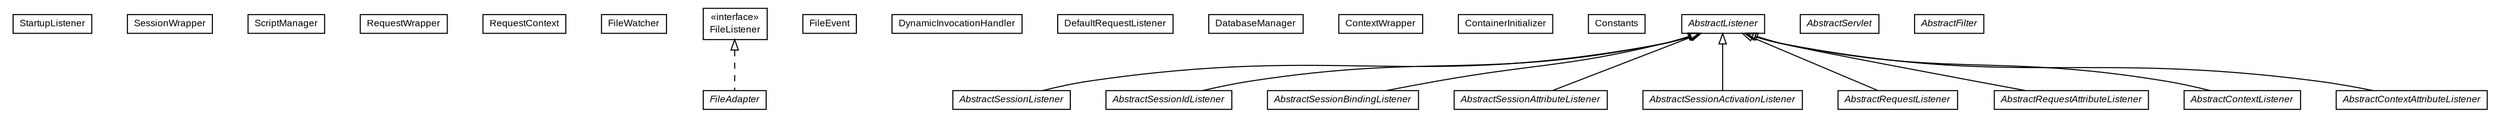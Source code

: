 #!/usr/local/bin/dot
#
# Class diagram 
# Generated by UMLGraph version R5_6-24-gf6e263 (http://www.umlgraph.org/)
#

digraph G {
	edge [fontname="arial",fontsize=10,labelfontname="arial",labelfontsize=10];
	node [fontname="arial",fontsize=10,shape=plaintext];
	nodesep=0.25;
	ranksep=0.5;
	// org.gservlet.StartupListener
	c0 [label=<<table title="org.gservlet.StartupListener" border="0" cellborder="1" cellspacing="0" cellpadding="2" port="p" href="./StartupListener.html">
		<tr><td><table border="0" cellspacing="0" cellpadding="1">
<tr><td align="center" balign="center"> StartupListener </td></tr>
		</table></td></tr>
		</table>>, URL="./StartupListener.html", fontname="arial", fontcolor="black", fontsize=9.0];
	// org.gservlet.SessionWrapper
	c1 [label=<<table title="org.gservlet.SessionWrapper" border="0" cellborder="1" cellspacing="0" cellpadding="2" port="p" href="./SessionWrapper.html">
		<tr><td><table border="0" cellspacing="0" cellpadding="1">
<tr><td align="center" balign="center"> SessionWrapper </td></tr>
		</table></td></tr>
		</table>>, URL="./SessionWrapper.html", fontname="arial", fontcolor="black", fontsize=9.0];
	// org.gservlet.ScriptManager
	c2 [label=<<table title="org.gservlet.ScriptManager" border="0" cellborder="1" cellspacing="0" cellpadding="2" port="p" href="./ScriptManager.html">
		<tr><td><table border="0" cellspacing="0" cellpadding="1">
<tr><td align="center" balign="center"> ScriptManager </td></tr>
		</table></td></tr>
		</table>>, URL="./ScriptManager.html", fontname="arial", fontcolor="black", fontsize=9.0];
	// org.gservlet.RequestWrapper
	c3 [label=<<table title="org.gservlet.RequestWrapper" border="0" cellborder="1" cellspacing="0" cellpadding="2" port="p" href="./RequestWrapper.html">
		<tr><td><table border="0" cellspacing="0" cellpadding="1">
<tr><td align="center" balign="center"> RequestWrapper </td></tr>
		</table></td></tr>
		</table>>, URL="./RequestWrapper.html", fontname="arial", fontcolor="black", fontsize=9.0];
	// org.gservlet.RequestContext
	c4 [label=<<table title="org.gservlet.RequestContext" border="0" cellborder="1" cellspacing="0" cellpadding="2" port="p" href="./RequestContext.html">
		<tr><td><table border="0" cellspacing="0" cellpadding="1">
<tr><td align="center" balign="center"> RequestContext </td></tr>
		</table></td></tr>
		</table>>, URL="./RequestContext.html", fontname="arial", fontcolor="black", fontsize=9.0];
	// org.gservlet.FileWatcher
	c5 [label=<<table title="org.gservlet.FileWatcher" border="0" cellborder="1" cellspacing="0" cellpadding="2" port="p" href="./FileWatcher.html">
		<tr><td><table border="0" cellspacing="0" cellpadding="1">
<tr><td align="center" balign="center"> FileWatcher </td></tr>
		</table></td></tr>
		</table>>, URL="./FileWatcher.html", fontname="arial", fontcolor="black", fontsize=9.0];
	// org.gservlet.FileListener
	c6 [label=<<table title="org.gservlet.FileListener" border="0" cellborder="1" cellspacing="0" cellpadding="2" port="p" href="./FileListener.html">
		<tr><td><table border="0" cellspacing="0" cellpadding="1">
<tr><td align="center" balign="center"> &#171;interface&#187; </td></tr>
<tr><td align="center" balign="center"> FileListener </td></tr>
		</table></td></tr>
		</table>>, URL="./FileListener.html", fontname="arial", fontcolor="black", fontsize=9.0];
	// org.gservlet.FileEvent
	c7 [label=<<table title="org.gservlet.FileEvent" border="0" cellborder="1" cellspacing="0" cellpadding="2" port="p" href="./FileEvent.html">
		<tr><td><table border="0" cellspacing="0" cellpadding="1">
<tr><td align="center" balign="center"> FileEvent </td></tr>
		</table></td></tr>
		</table>>, URL="./FileEvent.html", fontname="arial", fontcolor="black", fontsize=9.0];
	// org.gservlet.FileAdapter
	c8 [label=<<table title="org.gservlet.FileAdapter" border="0" cellborder="1" cellspacing="0" cellpadding="2" port="p" href="./FileAdapter.html">
		<tr><td><table border="0" cellspacing="0" cellpadding="1">
<tr><td align="center" balign="center"><font face="arial italic"> FileAdapter </font></td></tr>
		</table></td></tr>
		</table>>, URL="./FileAdapter.html", fontname="arial", fontcolor="black", fontsize=9.0];
	// org.gservlet.DynamicInvocationHandler
	c9 [label=<<table title="org.gservlet.DynamicInvocationHandler" border="0" cellborder="1" cellspacing="0" cellpadding="2" port="p" href="./DynamicInvocationHandler.html">
		<tr><td><table border="0" cellspacing="0" cellpadding="1">
<tr><td align="center" balign="center"> DynamicInvocationHandler </td></tr>
		</table></td></tr>
		</table>>, URL="./DynamicInvocationHandler.html", fontname="arial", fontcolor="black", fontsize=9.0];
	// org.gservlet.DefaultRequestListener
	c10 [label=<<table title="org.gservlet.DefaultRequestListener" border="0" cellborder="1" cellspacing="0" cellpadding="2" port="p" href="./DefaultRequestListener.html">
		<tr><td><table border="0" cellspacing="0" cellpadding="1">
<tr><td align="center" balign="center"> DefaultRequestListener </td></tr>
		</table></td></tr>
		</table>>, URL="./DefaultRequestListener.html", fontname="arial", fontcolor="black", fontsize=9.0];
	// org.gservlet.DatabaseManager
	c11 [label=<<table title="org.gservlet.DatabaseManager" border="0" cellborder="1" cellspacing="0" cellpadding="2" port="p" href="./DatabaseManager.html">
		<tr><td><table border="0" cellspacing="0" cellpadding="1">
<tr><td align="center" balign="center"> DatabaseManager </td></tr>
		</table></td></tr>
		</table>>, URL="./DatabaseManager.html", fontname="arial", fontcolor="black", fontsize=9.0];
	// org.gservlet.ContextWrapper
	c12 [label=<<table title="org.gservlet.ContextWrapper" border="0" cellborder="1" cellspacing="0" cellpadding="2" port="p" href="./ContextWrapper.html">
		<tr><td><table border="0" cellspacing="0" cellpadding="1">
<tr><td align="center" balign="center"> ContextWrapper </td></tr>
		</table></td></tr>
		</table>>, URL="./ContextWrapper.html", fontname="arial", fontcolor="black", fontsize=9.0];
	// org.gservlet.ContainerInitializer
	c13 [label=<<table title="org.gservlet.ContainerInitializer" border="0" cellborder="1" cellspacing="0" cellpadding="2" port="p" href="./ContainerInitializer.html">
		<tr><td><table border="0" cellspacing="0" cellpadding="1">
<tr><td align="center" balign="center"> ContainerInitializer </td></tr>
		</table></td></tr>
		</table>>, URL="./ContainerInitializer.html", fontname="arial", fontcolor="black", fontsize=9.0];
	// org.gservlet.Constants
	c14 [label=<<table title="org.gservlet.Constants" border="0" cellborder="1" cellspacing="0" cellpadding="2" port="p" href="./Constants.html">
		<tr><td><table border="0" cellspacing="0" cellpadding="1">
<tr><td align="center" balign="center"> Constants </td></tr>
		</table></td></tr>
		</table>>, URL="./Constants.html", fontname="arial", fontcolor="black", fontsize=9.0];
	// org.gservlet.AbstractSessionListener
	c15 [label=<<table title="org.gservlet.AbstractSessionListener" border="0" cellborder="1" cellspacing="0" cellpadding="2" port="p" href="./AbstractSessionListener.html">
		<tr><td><table border="0" cellspacing="0" cellpadding="1">
<tr><td align="center" balign="center"><font face="arial italic"> AbstractSessionListener </font></td></tr>
		</table></td></tr>
		</table>>, URL="./AbstractSessionListener.html", fontname="arial", fontcolor="black", fontsize=9.0];
	// org.gservlet.AbstractSessionIdListener
	c16 [label=<<table title="org.gservlet.AbstractSessionIdListener" border="0" cellborder="1" cellspacing="0" cellpadding="2" port="p" href="./AbstractSessionIdListener.html">
		<tr><td><table border="0" cellspacing="0" cellpadding="1">
<tr><td align="center" balign="center"><font face="arial italic"> AbstractSessionIdListener </font></td></tr>
		</table></td></tr>
		</table>>, URL="./AbstractSessionIdListener.html", fontname="arial", fontcolor="black", fontsize=9.0];
	// org.gservlet.AbstractSessionBindingListener
	c17 [label=<<table title="org.gservlet.AbstractSessionBindingListener" border="0" cellborder="1" cellspacing="0" cellpadding="2" port="p" href="./AbstractSessionBindingListener.html">
		<tr><td><table border="0" cellspacing="0" cellpadding="1">
<tr><td align="center" balign="center"><font face="arial italic"> AbstractSessionBindingListener </font></td></tr>
		</table></td></tr>
		</table>>, URL="./AbstractSessionBindingListener.html", fontname="arial", fontcolor="black", fontsize=9.0];
	// org.gservlet.AbstractSessionAttributeListener
	c18 [label=<<table title="org.gservlet.AbstractSessionAttributeListener" border="0" cellborder="1" cellspacing="0" cellpadding="2" port="p" href="./AbstractSessionAttributeListener.html">
		<tr><td><table border="0" cellspacing="0" cellpadding="1">
<tr><td align="center" balign="center"><font face="arial italic"> AbstractSessionAttributeListener </font></td></tr>
		</table></td></tr>
		</table>>, URL="./AbstractSessionAttributeListener.html", fontname="arial", fontcolor="black", fontsize=9.0];
	// org.gservlet.AbstractSessionActivationListener
	c19 [label=<<table title="org.gservlet.AbstractSessionActivationListener" border="0" cellborder="1" cellspacing="0" cellpadding="2" port="p" href="./AbstractSessionActivationListener.html">
		<tr><td><table border="0" cellspacing="0" cellpadding="1">
<tr><td align="center" balign="center"><font face="arial italic"> AbstractSessionActivationListener </font></td></tr>
		</table></td></tr>
		</table>>, URL="./AbstractSessionActivationListener.html", fontname="arial", fontcolor="black", fontsize=9.0];
	// org.gservlet.AbstractServlet
	c20 [label=<<table title="org.gservlet.AbstractServlet" border="0" cellborder="1" cellspacing="0" cellpadding="2" port="p" href="./AbstractServlet.html">
		<tr><td><table border="0" cellspacing="0" cellpadding="1">
<tr><td align="center" balign="center"><font face="arial italic"> AbstractServlet </font></td></tr>
		</table></td></tr>
		</table>>, URL="./AbstractServlet.html", fontname="arial", fontcolor="black", fontsize=9.0];
	// org.gservlet.AbstractRequestListener
	c21 [label=<<table title="org.gservlet.AbstractRequestListener" border="0" cellborder="1" cellspacing="0" cellpadding="2" port="p" href="./AbstractRequestListener.html">
		<tr><td><table border="0" cellspacing="0" cellpadding="1">
<tr><td align="center" balign="center"><font face="arial italic"> AbstractRequestListener </font></td></tr>
		</table></td></tr>
		</table>>, URL="./AbstractRequestListener.html", fontname="arial", fontcolor="black", fontsize=9.0];
	// org.gservlet.AbstractRequestAttributeListener
	c22 [label=<<table title="org.gservlet.AbstractRequestAttributeListener" border="0" cellborder="1" cellspacing="0" cellpadding="2" port="p" href="./AbstractRequestAttributeListener.html">
		<tr><td><table border="0" cellspacing="0" cellpadding="1">
<tr><td align="center" balign="center"><font face="arial italic"> AbstractRequestAttributeListener </font></td></tr>
		</table></td></tr>
		</table>>, URL="./AbstractRequestAttributeListener.html", fontname="arial", fontcolor="black", fontsize=9.0];
	// org.gservlet.AbstractListener
	c23 [label=<<table title="org.gservlet.AbstractListener" border="0" cellborder="1" cellspacing="0" cellpadding="2" port="p" href="./AbstractListener.html">
		<tr><td><table border="0" cellspacing="0" cellpadding="1">
<tr><td align="center" balign="center"><font face="arial italic"> AbstractListener </font></td></tr>
		</table></td></tr>
		</table>>, URL="./AbstractListener.html", fontname="arial", fontcolor="black", fontsize=9.0];
	// org.gservlet.AbstractFilter
	c24 [label=<<table title="org.gservlet.AbstractFilter" border="0" cellborder="1" cellspacing="0" cellpadding="2" port="p" href="./AbstractFilter.html">
		<tr><td><table border="0" cellspacing="0" cellpadding="1">
<tr><td align="center" balign="center"><font face="arial italic"> AbstractFilter </font></td></tr>
		</table></td></tr>
		</table>>, URL="./AbstractFilter.html", fontname="arial", fontcolor="black", fontsize=9.0];
	// org.gservlet.AbstractContextListener
	c25 [label=<<table title="org.gservlet.AbstractContextListener" border="0" cellborder="1" cellspacing="0" cellpadding="2" port="p" href="./AbstractContextListener.html">
		<tr><td><table border="0" cellspacing="0" cellpadding="1">
<tr><td align="center" balign="center"><font face="arial italic"> AbstractContextListener </font></td></tr>
		</table></td></tr>
		</table>>, URL="./AbstractContextListener.html", fontname="arial", fontcolor="black", fontsize=9.0];
	// org.gservlet.AbstractContextAttributeListener
	c26 [label=<<table title="org.gservlet.AbstractContextAttributeListener" border="0" cellborder="1" cellspacing="0" cellpadding="2" port="p" href="./AbstractContextAttributeListener.html">
		<tr><td><table border="0" cellspacing="0" cellpadding="1">
<tr><td align="center" balign="center"><font face="arial italic"> AbstractContextAttributeListener </font></td></tr>
		</table></td></tr>
		</table>>, URL="./AbstractContextAttributeListener.html", fontname="arial", fontcolor="black", fontsize=9.0];
	//org.gservlet.FileAdapter implements org.gservlet.FileListener
	c6:p -> c8:p [dir=back,arrowtail=empty,style=dashed];
	//org.gservlet.AbstractSessionListener extends org.gservlet.AbstractListener
	c23:p -> c15:p [dir=back,arrowtail=empty];
	//org.gservlet.AbstractSessionIdListener extends org.gservlet.AbstractListener
	c23:p -> c16:p [dir=back,arrowtail=empty];
	//org.gservlet.AbstractSessionBindingListener extends org.gservlet.AbstractListener
	c23:p -> c17:p [dir=back,arrowtail=empty];
	//org.gservlet.AbstractSessionAttributeListener extends org.gservlet.AbstractListener
	c23:p -> c18:p [dir=back,arrowtail=empty];
	//org.gservlet.AbstractSessionActivationListener extends org.gservlet.AbstractListener
	c23:p -> c19:p [dir=back,arrowtail=empty];
	//org.gservlet.AbstractRequestListener extends org.gservlet.AbstractListener
	c23:p -> c21:p [dir=back,arrowtail=empty];
	//org.gservlet.AbstractRequestAttributeListener extends org.gservlet.AbstractListener
	c23:p -> c22:p [dir=back,arrowtail=empty];
	//org.gservlet.AbstractContextListener extends org.gservlet.AbstractListener
	c23:p -> c25:p [dir=back,arrowtail=empty];
	//org.gservlet.AbstractContextAttributeListener extends org.gservlet.AbstractListener
	c23:p -> c26:p [dir=back,arrowtail=empty];
}

